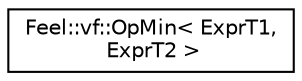 digraph "Graphical Class Hierarchy"
{
 // LATEX_PDF_SIZE
  edge [fontname="Helvetica",fontsize="10",labelfontname="Helvetica",labelfontsize="10"];
  node [fontname="Helvetica",fontsize="10",shape=record];
  rankdir="LR";
  Node0 [label="Feel::vf::OpMin\< ExprT1,\l ExprT2 \>",height=0.2,width=0.4,color="black", fillcolor="white", style="filled",URL="$classFeel_1_1vf_1_1OpMin.html",tooltip=" "];
}
